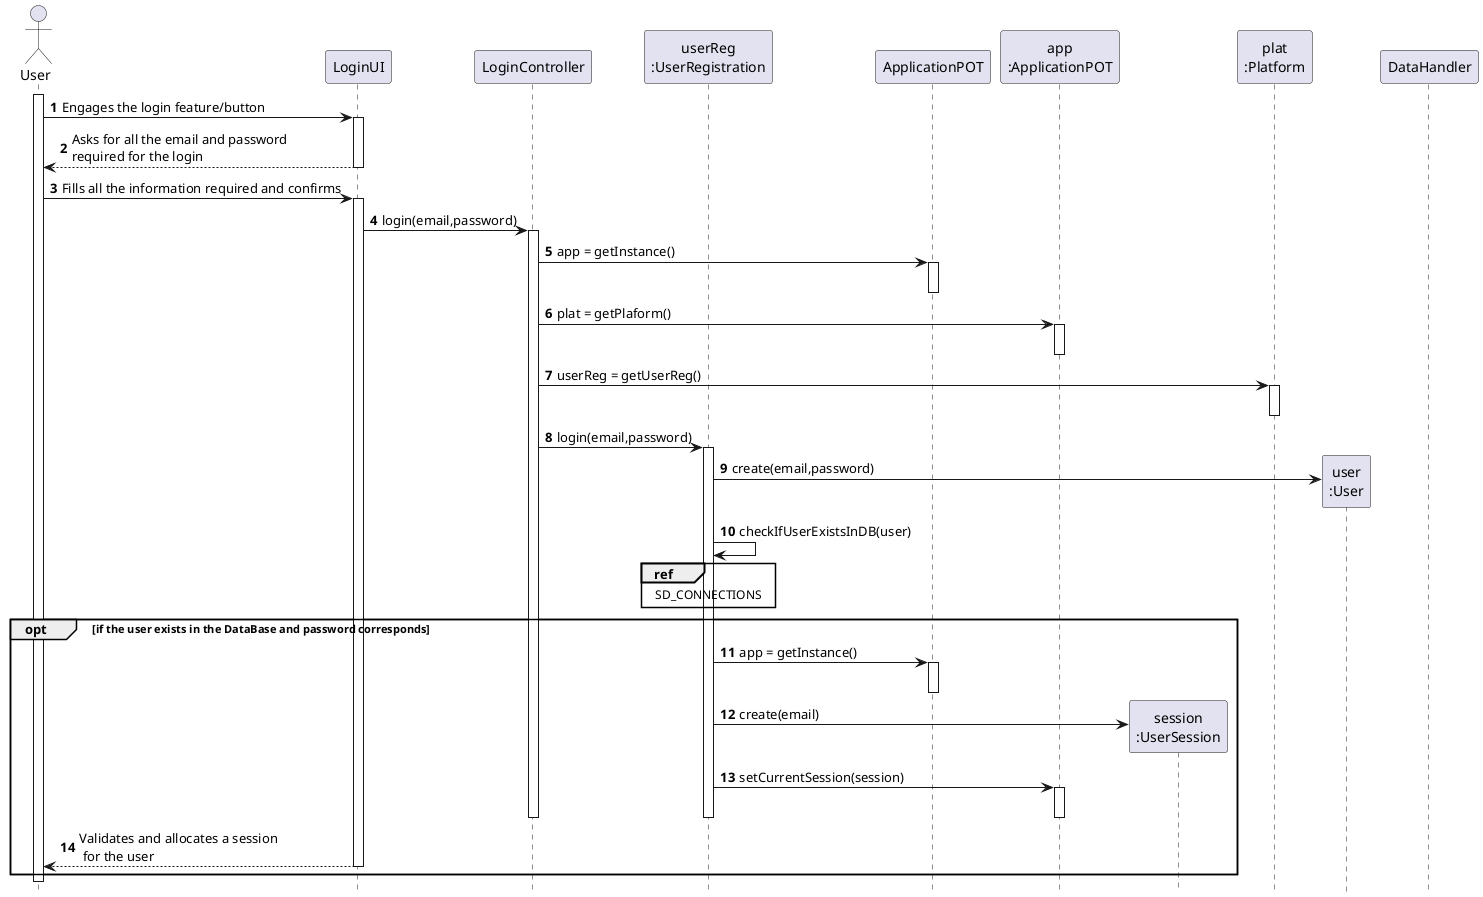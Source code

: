 @startuml
autonumber
hide footbox

actor "User" as U

participant "LoginUI" as UI
participant "LoginController" as CTRL


participant "userReg\n:UserRegistration" as UREG
participant "ApplicationPOT" as _APP
participant "app\n:ApplicationPOT" as APP
participant "session\n:UserSession" as SES
participant "plat\n:Platform" as PLAT
participant "user\n:User" as USER


participant "DataHandler" as DH

activate U

U -> UI : Engages the login feature/button
activate UI
UI --> U : Asks for all the email and password\nrequired for the login
deactivate UI

U -> UI : Fills all the information required and confirms
activate UI

UI -> CTRL : login(email,password)
activate CTRL

CTRL -> _APP: app = getInstance()
activate _APP
deactivate _APP

CTRL -> APP: plat = getPlaform()
activate APP
deactivate APP

CTRL -> PLAT : userReg = getUserReg()
activate PLAT
deactivate PLAT

CTRL -> UREG : login(email,password)
activate UREG

UREG -> USER** : create(email,password)

UREG -> UREG : checkIfUserExistsInDB(user)
ref over UREG
SD_CONNECTIONS
end ref

opt if the user exists in the DataBase and password corresponds

UREG -> _APP: app = getInstance()
activate _APP
deactivate _APP



UREG -> SES** : create(email)

UREG -> APP : setCurrentSession(session)


activate APP
deactivate APP

deactivate UREG


deactivate CTRL

UI --> U : Validates and allocates a session\n for the user
deactivate UI
end opt
deactivate U


@enduml